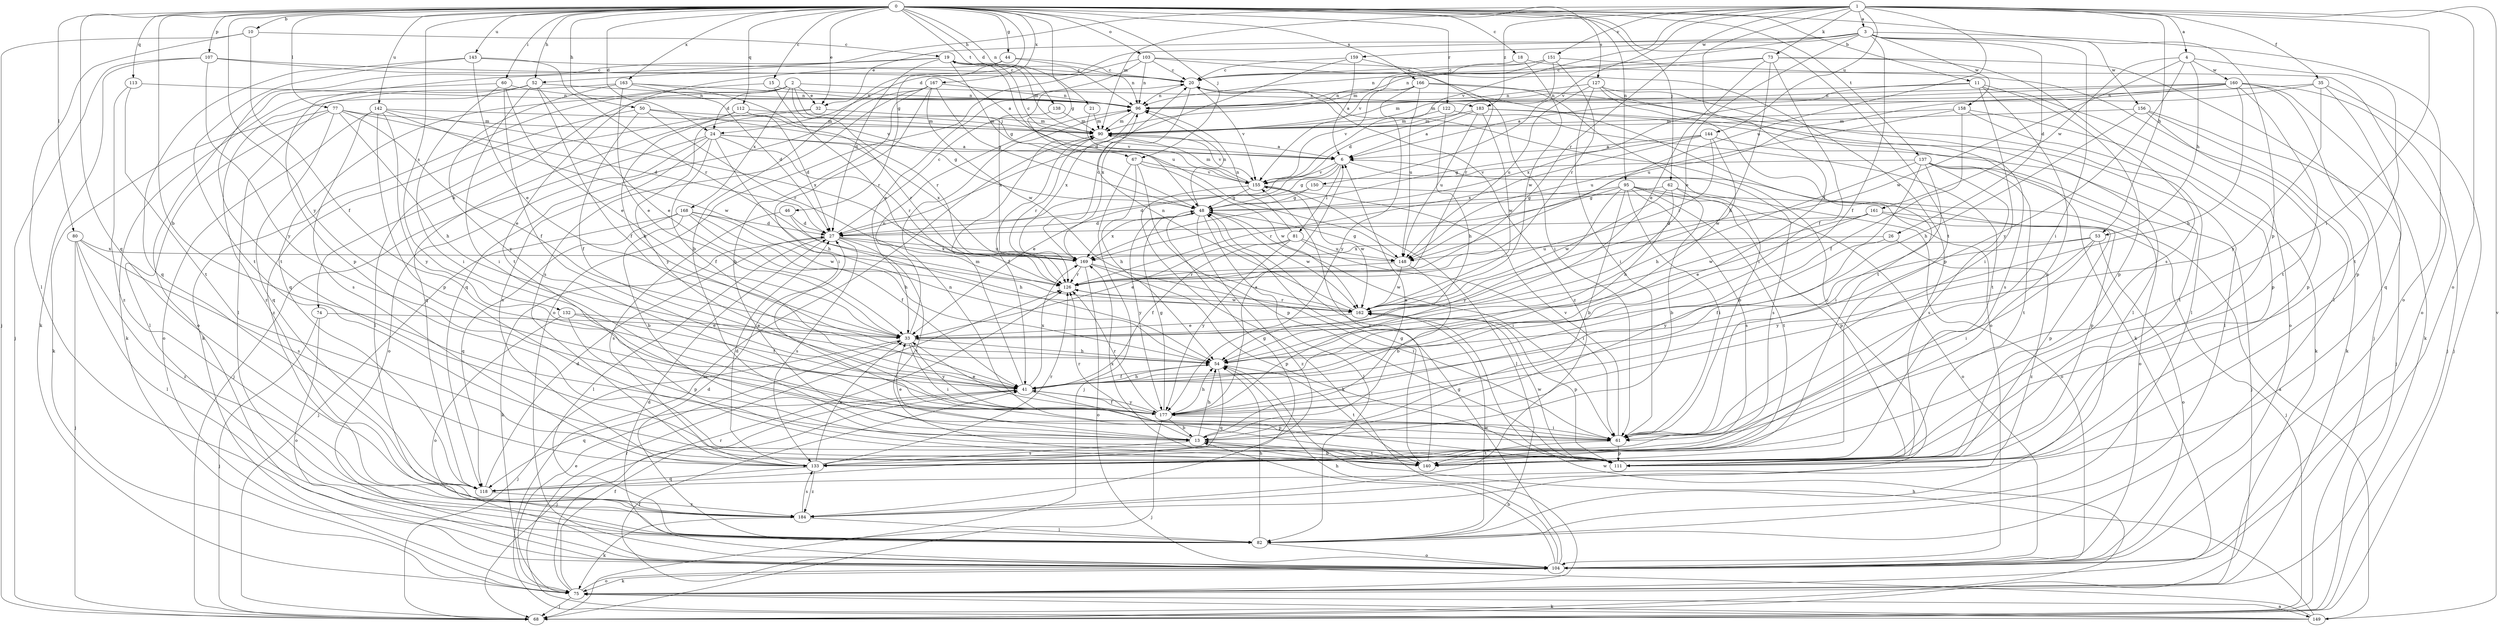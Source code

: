 strict digraph  {
0;
1;
2;
3;
4;
6;
10;
11;
13;
15;
18;
19;
20;
21;
24;
26;
27;
32;
33;
35;
41;
44;
46;
48;
50;
52;
53;
54;
60;
61;
62;
67;
68;
73;
74;
75;
77;
80;
81;
82;
90;
95;
96;
103;
104;
107;
111;
112;
113;
118;
122;
126;
127;
132;
133;
137;
138;
140;
142;
143;
144;
148;
149;
150;
151;
155;
156;
158;
159;
160;
161;
162;
163;
166;
167;
168;
169;
177;
183;
184;
0 -> 10  [label=b];
0 -> 11  [label=b];
0 -> 13  [label=b];
0 -> 15  [label=c];
0 -> 18  [label=c];
0 -> 21  [label=d];
0 -> 24  [label=d];
0 -> 32  [label=e];
0 -> 44  [label=g];
0 -> 46  [label=g];
0 -> 48  [label=g];
0 -> 50  [label=h];
0 -> 52  [label=h];
0 -> 60  [label=i];
0 -> 62  [label=j];
0 -> 67  [label=j];
0 -> 77  [label=l];
0 -> 80  [label=l];
0 -> 95  [label=n];
0 -> 96  [label=n];
0 -> 103  [label=o];
0 -> 107  [label=p];
0 -> 111  [label=p];
0 -> 112  [label=q];
0 -> 113  [label=q];
0 -> 118  [label=q];
0 -> 122  [label=r];
0 -> 127  [label=s];
0 -> 132  [label=s];
0 -> 137  [label=t];
0 -> 138  [label=t];
0 -> 140  [label=t];
0 -> 142  [label=u];
0 -> 143  [label=u];
0 -> 163  [label=x];
0 -> 166  [label=x];
0 -> 167  [label=x];
0 -> 177  [label=y];
1 -> 3  [label=a];
1 -> 4  [label=a];
1 -> 35  [label=f];
1 -> 41  [label=f];
1 -> 52  [label=h];
1 -> 53  [label=h];
1 -> 61  [label=i];
1 -> 73  [label=k];
1 -> 90  [label=m];
1 -> 104  [label=o];
1 -> 126  [label=r];
1 -> 144  [label=u];
1 -> 148  [label=u];
1 -> 149  [label=v];
1 -> 150  [label=v];
1 -> 151  [label=v];
1 -> 155  [label=v];
1 -> 183  [label=z];
2 -> 24  [label=d];
2 -> 32  [label=e];
2 -> 67  [label=j];
2 -> 74  [label=k];
2 -> 75  [label=k];
2 -> 126  [label=r];
2 -> 168  [label=x];
2 -> 183  [label=z];
3 -> 24  [label=d];
3 -> 26  [label=d];
3 -> 32  [label=e];
3 -> 33  [label=e];
3 -> 41  [label=f];
3 -> 61  [label=i];
3 -> 104  [label=o];
3 -> 155  [label=v];
3 -> 156  [label=w];
3 -> 158  [label=w];
3 -> 159  [label=w];
4 -> 53  [label=h];
4 -> 140  [label=t];
4 -> 160  [label=w];
4 -> 161  [label=w];
4 -> 162  [label=w];
4 -> 177  [label=y];
6 -> 19  [label=c];
6 -> 33  [label=e];
6 -> 48  [label=g];
6 -> 81  [label=l];
6 -> 133  [label=s];
6 -> 155  [label=v];
10 -> 19  [label=c];
10 -> 41  [label=f];
10 -> 68  [label=j];
10 -> 82  [label=l];
11 -> 61  [label=i];
11 -> 90  [label=m];
11 -> 96  [label=n];
11 -> 104  [label=o];
11 -> 111  [label=p];
11 -> 133  [label=s];
13 -> 6  [label=a];
13 -> 33  [label=e];
13 -> 54  [label=h];
13 -> 126  [label=r];
13 -> 133  [label=s];
13 -> 140  [label=t];
15 -> 96  [label=n];
15 -> 118  [label=q];
15 -> 126  [label=r];
18 -> 20  [label=c];
18 -> 82  [label=l];
18 -> 162  [label=w];
19 -> 20  [label=c];
19 -> 27  [label=d];
19 -> 48  [label=g];
19 -> 90  [label=m];
19 -> 111  [label=p];
19 -> 140  [label=t];
19 -> 148  [label=u];
20 -> 96  [label=n];
20 -> 104  [label=o];
20 -> 155  [label=v];
20 -> 169  [label=x];
20 -> 184  [label=z];
21 -> 90  [label=m];
21 -> 155  [label=v];
24 -> 6  [label=a];
24 -> 41  [label=f];
24 -> 54  [label=h];
24 -> 68  [label=j];
24 -> 104  [label=o];
24 -> 126  [label=r];
24 -> 133  [label=s];
24 -> 169  [label=x];
26 -> 148  [label=u];
26 -> 177  [label=y];
26 -> 184  [label=z];
27 -> 20  [label=c];
27 -> 75  [label=k];
27 -> 82  [label=l];
27 -> 133  [label=s];
27 -> 140  [label=t];
27 -> 148  [label=u];
27 -> 169  [label=x];
32 -> 90  [label=m];
32 -> 118  [label=q];
32 -> 177  [label=y];
33 -> 54  [label=h];
33 -> 61  [label=i];
33 -> 68  [label=j];
33 -> 96  [label=n];
33 -> 177  [label=y];
35 -> 68  [label=j];
35 -> 96  [label=n];
35 -> 118  [label=q];
35 -> 148  [label=u];
35 -> 177  [label=y];
41 -> 54  [label=h];
41 -> 68  [label=j];
41 -> 90  [label=m];
41 -> 111  [label=p];
41 -> 118  [label=q];
41 -> 169  [label=x];
41 -> 177  [label=y];
44 -> 13  [label=b];
44 -> 20  [label=c];
44 -> 96  [label=n];
44 -> 140  [label=t];
46 -> 27  [label=d];
46 -> 54  [label=h];
46 -> 133  [label=s];
48 -> 27  [label=d];
48 -> 61  [label=i];
48 -> 82  [label=l];
48 -> 96  [label=n];
48 -> 162  [label=w];
48 -> 169  [label=x];
48 -> 177  [label=y];
48 -> 184  [label=z];
50 -> 41  [label=f];
50 -> 48  [label=g];
50 -> 90  [label=m];
50 -> 126  [label=r];
50 -> 184  [label=z];
52 -> 33  [label=e];
52 -> 41  [label=f];
52 -> 61  [label=i];
52 -> 75  [label=k];
52 -> 82  [label=l];
52 -> 96  [label=n];
53 -> 41  [label=f];
53 -> 61  [label=i];
53 -> 104  [label=o];
53 -> 169  [label=x];
53 -> 177  [label=y];
54 -> 41  [label=f];
54 -> 118  [label=q];
54 -> 140  [label=t];
60 -> 33  [label=e];
60 -> 41  [label=f];
60 -> 61  [label=i];
60 -> 96  [label=n];
60 -> 104  [label=o];
61 -> 111  [label=p];
61 -> 140  [label=t];
61 -> 155  [label=v];
62 -> 13  [label=b];
62 -> 48  [label=g];
62 -> 54  [label=h];
62 -> 104  [label=o];
62 -> 162  [label=w];
67 -> 54  [label=h];
67 -> 68  [label=j];
67 -> 111  [label=p];
67 -> 155  [label=v];
67 -> 162  [label=w];
68 -> 162  [label=w];
73 -> 20  [label=c];
73 -> 33  [label=e];
73 -> 41  [label=f];
73 -> 54  [label=h];
73 -> 68  [label=j];
73 -> 96  [label=n];
73 -> 133  [label=s];
74 -> 33  [label=e];
74 -> 68  [label=j];
74 -> 104  [label=o];
75 -> 33  [label=e];
75 -> 41  [label=f];
75 -> 68  [label=j];
75 -> 104  [label=o];
75 -> 126  [label=r];
75 -> 149  [label=a];
77 -> 27  [label=d];
77 -> 33  [label=e];
77 -> 54  [label=h];
77 -> 75  [label=k];
77 -> 82  [label=l];
77 -> 90  [label=m];
77 -> 118  [label=q];
80 -> 68  [label=j];
80 -> 82  [label=l];
80 -> 133  [label=s];
80 -> 169  [label=x];
80 -> 184  [label=z];
81 -> 33  [label=e];
81 -> 41  [label=f];
81 -> 61  [label=i];
81 -> 96  [label=n];
81 -> 148  [label=u];
81 -> 177  [label=y];
82 -> 27  [label=d];
82 -> 54  [label=h];
82 -> 104  [label=o];
82 -> 162  [label=w];
90 -> 6  [label=a];
90 -> 41  [label=f];
90 -> 126  [label=r];
90 -> 155  [label=v];
95 -> 13  [label=b];
95 -> 48  [label=g];
95 -> 61  [label=i];
95 -> 104  [label=o];
95 -> 111  [label=p];
95 -> 126  [label=r];
95 -> 133  [label=s];
95 -> 140  [label=t];
95 -> 177  [label=y];
96 -> 90  [label=m];
96 -> 169  [label=x];
103 -> 20  [label=c];
103 -> 33  [label=e];
103 -> 61  [label=i];
103 -> 96  [label=n];
103 -> 104  [label=o];
103 -> 111  [label=p];
104 -> 13  [label=b];
104 -> 27  [label=d];
104 -> 48  [label=g];
104 -> 54  [label=h];
104 -> 75  [label=k];
107 -> 6  [label=a];
107 -> 20  [label=c];
107 -> 68  [label=j];
107 -> 75  [label=k];
107 -> 177  [label=y];
111 -> 96  [label=n];
111 -> 162  [label=w];
112 -> 27  [label=d];
112 -> 54  [label=h];
112 -> 82  [label=l];
112 -> 90  [label=m];
112 -> 126  [label=r];
113 -> 96  [label=n];
113 -> 140  [label=t];
113 -> 184  [label=z];
118 -> 27  [label=d];
118 -> 184  [label=z];
122 -> 54  [label=h];
122 -> 90  [label=m];
122 -> 140  [label=t];
126 -> 162  [label=w];
127 -> 61  [label=i];
127 -> 75  [label=k];
127 -> 82  [label=l];
127 -> 96  [label=n];
127 -> 140  [label=t];
127 -> 148  [label=u];
132 -> 33  [label=e];
132 -> 41  [label=f];
132 -> 104  [label=o];
132 -> 111  [label=p];
133 -> 27  [label=d];
133 -> 33  [label=e];
133 -> 48  [label=g];
133 -> 118  [label=q];
133 -> 126  [label=r];
133 -> 184  [label=z];
137 -> 13  [label=b];
137 -> 54  [label=h];
137 -> 61  [label=i];
137 -> 68  [label=j];
137 -> 104  [label=o];
137 -> 133  [label=s];
137 -> 140  [label=t];
137 -> 155  [label=v];
138 -> 90  [label=m];
138 -> 169  [label=x];
140 -> 13  [label=b];
140 -> 48  [label=g];
140 -> 155  [label=v];
140 -> 169  [label=x];
142 -> 90  [label=m];
142 -> 104  [label=o];
142 -> 111  [label=p];
142 -> 133  [label=s];
142 -> 162  [label=w];
142 -> 169  [label=x];
142 -> 177  [label=y];
143 -> 20  [label=c];
143 -> 33  [label=e];
143 -> 118  [label=q];
143 -> 126  [label=r];
143 -> 140  [label=t];
144 -> 6  [label=a];
144 -> 48  [label=g];
144 -> 126  [label=r];
144 -> 140  [label=t];
144 -> 162  [label=w];
144 -> 169  [label=x];
148 -> 13  [label=b];
148 -> 48  [label=g];
148 -> 126  [label=r];
148 -> 162  [label=w];
149 -> 6  [label=a];
149 -> 41  [label=f];
149 -> 54  [label=h];
149 -> 75  [label=k];
149 -> 90  [label=m];
149 -> 126  [label=r];
150 -> 27  [label=d];
150 -> 48  [label=g];
150 -> 111  [label=p];
151 -> 20  [label=c];
151 -> 27  [label=d];
151 -> 90  [label=m];
151 -> 96  [label=n];
151 -> 104  [label=o];
151 -> 126  [label=r];
155 -> 48  [label=g];
155 -> 75  [label=k];
155 -> 82  [label=l];
155 -> 90  [label=m];
155 -> 162  [label=w];
156 -> 54  [label=h];
156 -> 68  [label=j];
156 -> 75  [label=k];
156 -> 90  [label=m];
156 -> 111  [label=p];
158 -> 41  [label=f];
158 -> 75  [label=k];
158 -> 90  [label=m];
158 -> 111  [label=p];
158 -> 148  [label=u];
159 -> 6  [label=a];
159 -> 20  [label=c];
159 -> 27  [label=d];
159 -> 126  [label=r];
160 -> 6  [label=a];
160 -> 54  [label=h];
160 -> 68  [label=j];
160 -> 75  [label=k];
160 -> 90  [label=m];
160 -> 96  [label=n];
160 -> 111  [label=p];
160 -> 140  [label=t];
160 -> 169  [label=x];
161 -> 27  [label=d];
161 -> 33  [label=e];
161 -> 68  [label=j];
161 -> 111  [label=p];
161 -> 162  [label=w];
162 -> 33  [label=e];
162 -> 96  [label=n];
162 -> 111  [label=p];
162 -> 126  [label=r];
163 -> 27  [label=d];
163 -> 33  [label=e];
163 -> 96  [label=n];
163 -> 155  [label=v];
163 -> 177  [label=y];
163 -> 184  [label=z];
166 -> 61  [label=i];
166 -> 82  [label=l];
166 -> 96  [label=n];
166 -> 148  [label=u];
166 -> 155  [label=v];
166 -> 177  [label=y];
167 -> 13  [label=b];
167 -> 48  [label=g];
167 -> 61  [label=i];
167 -> 96  [label=n];
167 -> 118  [label=q];
167 -> 133  [label=s];
167 -> 162  [label=w];
168 -> 13  [label=b];
168 -> 27  [label=d];
168 -> 41  [label=f];
168 -> 54  [label=h];
168 -> 68  [label=j];
168 -> 118  [label=q];
168 -> 162  [label=w];
169 -> 20  [label=c];
169 -> 61  [label=i];
169 -> 104  [label=o];
169 -> 111  [label=p];
169 -> 126  [label=r];
177 -> 6  [label=a];
177 -> 13  [label=b];
177 -> 33  [label=e];
177 -> 41  [label=f];
177 -> 48  [label=g];
177 -> 54  [label=h];
177 -> 61  [label=i];
177 -> 68  [label=j];
177 -> 126  [label=r];
183 -> 6  [label=a];
183 -> 82  [label=l];
183 -> 90  [label=m];
183 -> 133  [label=s];
183 -> 148  [label=u];
183 -> 162  [label=w];
184 -> 20  [label=c];
184 -> 75  [label=k];
184 -> 82  [label=l];
184 -> 133  [label=s];
}
